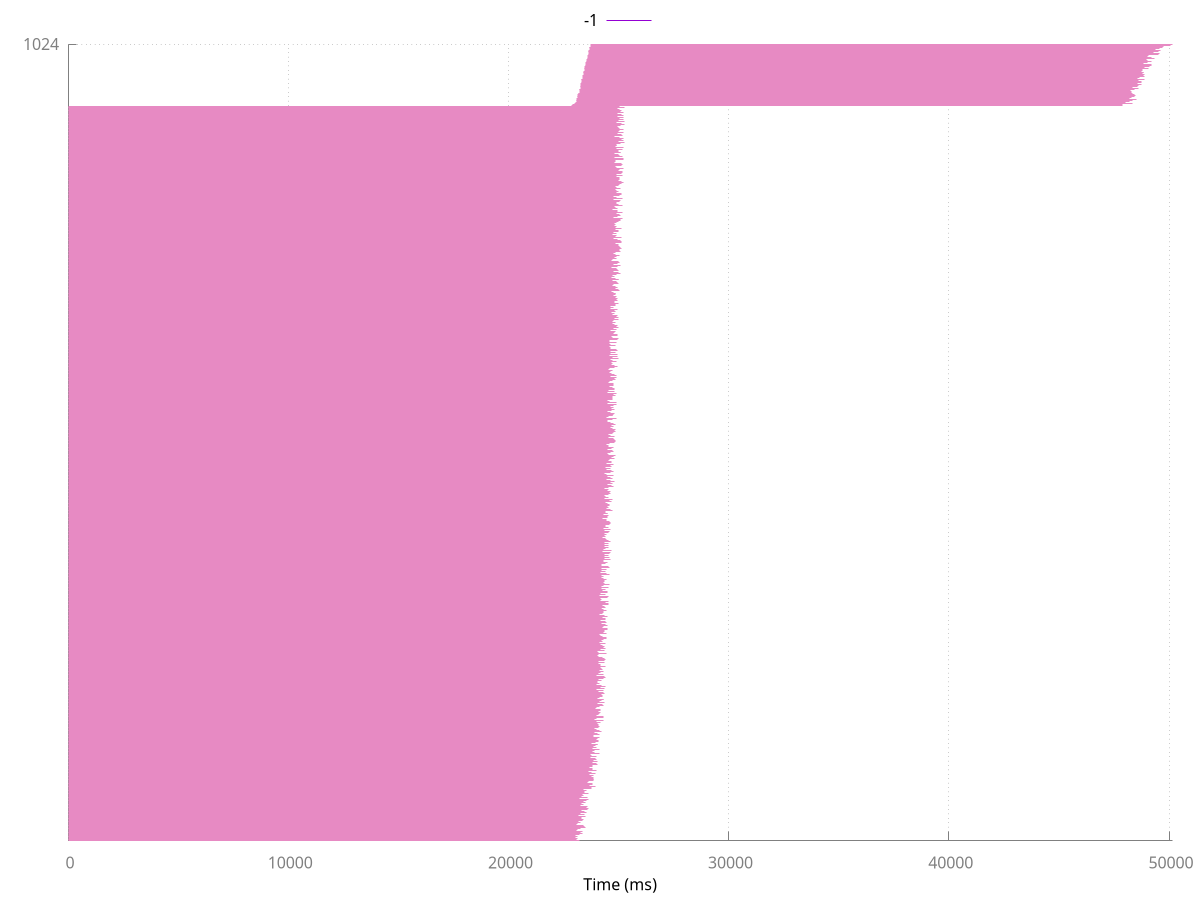 set terminal pdfcairo font 'Times,22' linewidth 4 rounded dashlength 2 size 5,5

# Line style for axes
set style line 80 lt 1 lc rgb "#808080"

# Line style for grid
set style line 81 lt 0 # dashed
set style line 81 lt rgb "#808080"  # grey

set grid back linestyle 81
set border 3 back linestyle 80 # Remove border on top and right.  These
             # borders are useless and make it harder
             # to see plotted lines near the border.
    # Also, put it in grey; no need for so much emphasis on a border.
set xtics nomirror
set ytics nomirror

set style line 1 lt rgb "#fc8d62" lw 1 pt 1
set style line 2 lt rgb "#8da0cb" lw 1 pt 6
set style line 3 lt rgb "#e78ac3" lw 1 pt 2
set style line 4 lt rgb "#a6d854" lw 1 pt 3
set style line 5 lt rgb "#66c2a5" lw 1 pt 4
set style line 6 lt rgb "#ffd92f" lw 1 pt 5
set style line 7 lt rgb "#e5c494" lw 1 pt 7
set style line 8 lt rgb "#b3b3b3" lw 1 pt 8

set xlabel "Time (ms)" offset 0,0.5
set key above

set arrow from 0,0 to 23216,0 ls 3 nohead
set arrow from 0,1 to 22878,1 ls 3 nohead
set arrow from 0,2 to 23104,2 ls 3 nohead
set arrow from 0,3 to 23142,3 ls 3 nohead
set arrow from 0,4 to 23053,4 ls 3 nohead
set arrow from 0,5 to 22920,5 ls 3 nohead
set arrow from 0,6 to 23138,6 ls 3 nohead
set arrow from 0,7 to 23031,7 ls 3 nohead
set arrow from 0,8 to 23215,8 ls 3 nohead
set arrow from 0,9 to 23377,9 ls 3 nohead
set arrow from 0,10 to 23023,10 ls 3 nohead
set arrow from 0,11 to 23262,11 ls 3 nohead
set arrow from 0,12 to 23356,12 ls 3 nohead
set arrow from 0,13 to 23104,13 ls 3 nohead
set arrow from 0,14 to 23121,14 ls 3 nohead
set arrow from 0,15 to 23282,15 ls 3 nohead
set arrow from 0,16 to 23080,16 ls 3 nohead
set arrow from 0,17 to 23486,17 ls 3 nohead
set arrow from 0,18 to 23464,18 ls 3 nohead
set arrow from 0,19 to 23426,19 ls 3 nohead
set arrow from 0,20 to 23277,20 ls 3 nohead
set arrow from 0,21 to 23089,21 ls 3 nohead
set arrow from 0,22 to 23134,22 ls 3 nohead
set arrow from 0,23 to 23281,23 ls 3 nohead
set arrow from 0,24 to 23089,24 ls 3 nohead
set arrow from 0,25 to 23196,25 ls 3 nohead
set arrow from 0,26 to 23359,26 ls 3 nohead
set arrow from 0,27 to 23389,27 ls 3 nohead
set arrow from 0,28 to 23133,28 ls 3 nohead
set arrow from 0,29 to 23310,29 ls 3 nohead
set arrow from 0,30 to 23328,30 ls 3 nohead
set arrow from 0,31 to 23505,31 ls 3 nohead
set arrow from 0,32 to 23200,32 ls 3 nohead
set arrow from 0,33 to 23217,33 ls 3 nohead
set arrow from 0,34 to 23439,34 ls 3 nohead
set arrow from 0,35 to 23292,35 ls 3 nohead
set arrow from 0,36 to 23540,36 ls 3 nohead
set arrow from 0,37 to 23454,37 ls 3 nohead
set arrow from 0,38 to 23275,38 ls 3 nohead
set arrow from 0,39 to 23332,39 ls 3 nohead
set arrow from 0,40 to 23577,40 ls 3 nohead
set arrow from 0,41 to 23632,41 ls 3 nohead
set arrow from 0,42 to 23546,42 ls 3 nohead
set arrow from 0,43 to 23327,43 ls 3 nohead
set arrow from 0,44 to 23588,44 ls 3 nohead
set arrow from 0,45 to 23274,45 ls 3 nohead
set arrow from 0,46 to 23240,46 ls 3 nohead
set arrow from 0,47 to 23415,47 ls 3 nohead
set arrow from 0,48 to 23310,48 ls 3 nohead
set arrow from 0,49 to 23506,49 ls 3 nohead
set arrow from 0,50 to 23397,50 ls 3 nohead
set arrow from 0,51 to 23541,51 ls 3 nohead
set arrow from 0,52 to 23489,52 ls 3 nohead
set arrow from 0,53 to 23644,53 ls 3 nohead
set arrow from 0,54 to 23245,54 ls 3 nohead
set arrow from 0,55 to 23438,55 ls 3 nohead
set arrow from 0,56 to 23609,56 ls 3 nohead
set arrow from 0,57 to 23301,57 ls 3 nohead
set arrow from 0,58 to 23392,58 ls 3 nohead
set arrow from 0,59 to 23354,59 ls 3 nohead
set arrow from 0,60 to 23640,60 ls 3 nohead
set arrow from 0,61 to 23580,61 ls 3 nohead
set arrow from 0,62 to 23460,62 ls 3 nohead
set arrow from 0,63 to 23453,63 ls 3 nohead
set arrow from 0,64 to 23544,64 ls 3 nohead
set arrow from 0,65 to 23507,65 ls 3 nohead
set arrow from 0,66 to 23391,66 ls 3 nohead
set arrow from 0,67 to 23784,67 ls 3 nohead
set arrow from 0,68 to 23787,68 ls 3 nohead
set arrow from 0,69 to 23931,69 ls 3 nohead
set arrow from 0,70 to 23954,70 ls 3 nohead
set arrow from 0,71 to 23676,71 ls 3 nohead
set arrow from 0,72 to 23836,72 ls 3 nohead
set arrow from 0,73 to 23711,73 ls 3 nohead
set arrow from 0,74 to 23796,74 ls 3 nohead
set arrow from 0,75 to 23571,75 ls 3 nohead
set arrow from 0,76 to 23649,76 ls 3 nohead
set arrow from 0,77 to 23883,77 ls 3 nohead
set arrow from 0,78 to 23860,78 ls 3 nohead
set arrow from 0,79 to 23842,79 ls 3 nohead
set arrow from 0,80 to 23880,80 ls 3 nohead
set arrow from 0,81 to 23885,81 ls 3 nohead
set arrow from 0,82 to 23686,82 ls 3 nohead
set arrow from 0,83 to 23776,83 ls 3 nohead
set arrow from 0,84 to 23866,84 ls 3 nohead
set arrow from 0,85 to 23676,85 ls 3 nohead
set arrow from 0,86 to 23945,86 ls 3 nohead
set arrow from 0,87 to 23762,87 ls 3 nohead
set arrow from 0,88 to 23746,88 ls 3 nohead
set arrow from 0,89 to 23648,89 ls 3 nohead
set arrow from 0,90 to 24021,90 ls 3 nohead
set arrow from 0,91 to 23837,91 ls 3 nohead
set arrow from 0,92 to 23755,92 ls 3 nohead
set arrow from 0,93 to 23808,93 ls 3 nohead
set arrow from 0,94 to 23663,94 ls 3 nohead
set arrow from 0,95 to 23804,95 ls 3 nohead
set arrow from 0,96 to 23631,96 ls 3 nohead
set arrow from 0,97 to 23823,97 ls 3 nohead
set arrow from 0,98 to 24045,98 ls 3 nohead
set arrow from 0,99 to 23998,99 ls 3 nohead
set arrow from 0,100 to 23743,100 ls 3 nohead
set arrow from 0,101 to 23831,101 ls 3 nohead
set arrow from 0,102 to 24026,102 ls 3 nohead
set arrow from 0,103 to 23854,103 ls 3 nohead
set arrow from 0,104 to 23989,104 ls 3 nohead
set arrow from 0,105 to 23950,105 ls 3 nohead
set arrow from 0,106 to 23757,106 ls 3 nohead
set arrow from 0,107 to 23707,107 ls 3 nohead
set arrow from 0,108 to 24002,108 ls 3 nohead
set arrow from 0,109 to 23644,109 ls 3 nohead
set arrow from 0,110 to 23762,110 ls 3 nohead
set arrow from 0,111 to 23709,111 ls 3 nohead
set arrow from 0,112 to 24136,112 ls 3 nohead
set arrow from 0,113 to 23901,113 ls 3 nohead
set arrow from 0,114 to 23763,114 ls 3 nohead
set arrow from 0,115 to 23800,115 ls 3 nohead
set arrow from 0,116 to 23892,116 ls 3 nohead
set arrow from 0,117 to 24121,117 ls 3 nohead
set arrow from 0,118 to 23759,118 ls 3 nohead
set arrow from 0,119 to 23823,119 ls 3 nohead
set arrow from 0,120 to 24002,120 ls 3 nohead
set arrow from 0,121 to 23844,121 ls 3 nohead
set arrow from 0,122 to 23949,122 ls 3 nohead
set arrow from 0,123 to 24043,123 ls 3 nohead
set arrow from 0,124 to 24025,124 ls 3 nohead
set arrow from 0,125 to 23795,125 ls 3 nohead
set arrow from 0,126 to 23974,126 ls 3 nohead
set arrow from 0,127 to 24095,127 ls 3 nohead
set arrow from 0,128 to 23901,128 ls 3 nohead
set arrow from 0,129 to 24090,129 ls 3 nohead
set arrow from 0,130 to 24019,130 ls 3 nohead
set arrow from 0,131 to 24028,131 ls 3 nohead
set arrow from 0,132 to 24140,132 ls 3 nohead
set arrow from 0,133 to 23974,133 ls 3 nohead
set arrow from 0,134 to 23873,134 ls 3 nohead
set arrow from 0,135 to 23844,135 ls 3 nohead
set arrow from 0,136 to 24134,136 ls 3 nohead
set arrow from 0,137 to 23936,137 ls 3 nohead
set arrow from 0,138 to 24041,138 ls 3 nohead
set arrow from 0,139 to 23931,139 ls 3 nohead
set arrow from 0,140 to 24231,140 ls 3 nohead
set arrow from 0,141 to 24124,141 ls 3 nohead
set arrow from 0,142 to 23836,142 ls 3 nohead
set arrow from 0,143 to 24009,143 ls 3 nohead
set arrow from 0,144 to 23908,144 ls 3 nohead
set arrow from 0,145 to 24031,145 ls 3 nohead
set arrow from 0,146 to 24084,146 ls 3 nohead
set arrow from 0,147 to 24117,147 ls 3 nohead
set arrow from 0,148 to 24079,148 ls 3 nohead
set arrow from 0,149 to 24096,149 ls 3 nohead
set arrow from 0,150 to 24031,150 ls 3 nohead
set arrow from 0,151 to 23943,151 ls 3 nohead
set arrow from 0,152 to 24173,152 ls 3 nohead
set arrow from 0,153 to 24014,153 ls 3 nohead
set arrow from 0,154 to 24322,154 ls 3 nohead
set arrow from 0,155 to 23910,155 ls 3 nohead
set arrow from 0,156 to 23928,156 ls 3 nohead
set arrow from 0,157 to 23998,157 ls 3 nohead
set arrow from 0,158 to 24326,158 ls 3 nohead
set arrow from 0,159 to 24304,159 ls 3 nohead
set arrow from 0,160 to 24200,160 ls 3 nohead
set arrow from 0,161 to 23987,161 ls 3 nohead
set arrow from 0,162 to 24076,162 ls 3 nohead
set arrow from 0,163 to 23904,163 ls 3 nohead
set arrow from 0,164 to 24137,164 ls 3 nohead
set arrow from 0,165 to 24160,165 ls 3 nohead
set arrow from 0,166 to 24077,166 ls 3 nohead
set arrow from 0,167 to 24168,167 ls 3 nohead
set arrow from 0,168 to 24064,168 ls 3 nohead
set arrow from 0,169 to 24189,169 ls 3 nohead
set arrow from 0,170 to 23943,170 ls 3 nohead
set arrow from 0,171 to 23998,171 ls 3 nohead
set arrow from 0,172 to 24148,172 ls 3 nohead
set arrow from 0,173 to 23956,173 ls 3 nohead
set arrow from 0,174 to 24306,174 ls 3 nohead
set arrow from 0,175 to 24284,175 ls 3 nohead
set arrow from 0,176 to 24059,176 ls 3 nohead
set arrow from 0,177 to 24361,177 ls 3 nohead
set arrow from 0,178 to 24338,178 ls 3 nohead
set arrow from 0,179 to 24147,179 ls 3 nohead
set arrow from 0,180 to 24219,180 ls 3 nohead
set arrow from 0,181 to 24335,181 ls 3 nohead
set arrow from 0,182 to 24316,182 ls 3 nohead
set arrow from 0,183 to 24030,183 ls 3 nohead
set arrow from 0,184 to 24120,184 ls 3 nohead
set arrow from 0,185 to 24263,185 ls 3 nohead
set arrow from 0,186 to 24283,186 ls 3 nohead
set arrow from 0,187 to 23967,187 ls 3 nohead
set arrow from 0,188 to 24213,188 ls 3 nohead
set arrow from 0,189 to 24353,189 ls 3 nohead
set arrow from 0,190 to 24312,190 ls 3 nohead
set arrow from 0,191 to 24020,191 ls 3 nohead
set arrow from 0,192 to 24110,192 ls 3 nohead
set arrow from 0,193 to 24334,193 ls 3 nohead
set arrow from 0,194 to 23988,194 ls 3 nohead
set arrow from 0,195 to 24376,195 ls 3 nohead
set arrow from 0,196 to 24079,196 ls 3 nohead
set arrow from 0,197 to 24201,197 ls 3 nohead
set arrow from 0,198 to 24404,198 ls 3 nohead
set arrow from 0,199 to 24241,199 ls 3 nohead
set arrow from 0,200 to 24064,200 ls 3 nohead
set arrow from 0,201 to 23997,201 ls 3 nohead
set arrow from 0,202 to 24121,202 ls 3 nohead
set arrow from 0,203 to 24068,203 ls 3 nohead
set arrow from 0,204 to 24068,204 ls 3 nohead
set arrow from 0,205 to 24000,205 ls 3 nohead
set arrow from 0,206 to 24229,206 ls 3 nohead
set arrow from 0,207 to 24107,207 ls 3 nohead
set arrow from 0,208 to 24306,208 ls 3 nohead
set arrow from 0,209 to 24242,209 ls 3 nohead
set arrow from 0,210 to 24398,210 ls 3 nohead
set arrow from 0,211 to 24376,211 ls 3 nohead
set arrow from 0,212 to 23985,212 ls 3 nohead
set arrow from 0,213 to 24032,213 ls 3 nohead
set arrow from 0,214 to 24303,214 ls 3 nohead
set arrow from 0,215 to 24103,215 ls 3 nohead
set arrow from 0,216 to 24192,216 ls 3 nohead
set arrow from 0,217 to 24303,217 ls 3 nohead
set arrow from 0,218 to 24180,218 ls 3 nohead
set arrow from 0,219 to 24115,219 ls 3 nohead
set arrow from 0,220 to 24276,220 ls 3 nohead
set arrow from 0,221 to 24221,221 ls 3 nohead
set arrow from 0,222 to 24175,222 ls 3 nohead
set arrow from 0,223 to 24136,223 ls 3 nohead
set arrow from 0,224 to 24408,224 ls 3 nohead
set arrow from 0,225 to 24176,225 ls 3 nohead
set arrow from 0,226 to 24026,226 ls 3 nohead
set arrow from 0,227 to 24197,227 ls 3 nohead
set arrow from 0,228 to 24111,228 ls 3 nohead
set arrow from 0,229 to 24344,229 ls 3 nohead
set arrow from 0,230 to 24095,230 ls 3 nohead
set arrow from 0,231 to 24355,231 ls 3 nohead
set arrow from 0,232 to 24033,232 ls 3 nohead
set arrow from 0,233 to 24395,233 ls 3 nohead
set arrow from 0,234 to 24346,234 ls 3 nohead
set arrow from 0,235 to 24282,235 ls 3 nohead
set arrow from 0,236 to 24092,236 ls 3 nohead
set arrow from 0,237 to 24091,237 ls 3 nohead
set arrow from 0,238 to 24062,238 ls 3 nohead
set arrow from 0,239 to 24103,239 ls 3 nohead
set arrow from 0,240 to 24438,240 ls 3 nohead
set arrow from 0,241 to 24424,241 ls 3 nohead
set arrow from 0,242 to 24104,242 ls 3 nohead
set arrow from 0,243 to 24059,243 ls 3 nohead
set arrow from 0,244 to 24370,244 ls 3 nohead
set arrow from 0,245 to 24141,245 ls 3 nohead
set arrow from 0,246 to 24188,246 ls 3 nohead
set arrow from 0,247 to 24423,247 ls 3 nohead
set arrow from 0,248 to 24309,248 ls 3 nohead
set arrow from 0,249 to 24384,249 ls 3 nohead
set arrow from 0,250 to 24079,250 ls 3 nohead
set arrow from 0,251 to 24253,251 ls 3 nohead
set arrow from 0,252 to 24203,252 ls 3 nohead
set arrow from 0,253 to 24407,253 ls 3 nohead
set arrow from 0,254 to 24345,254 ls 3 nohead
set arrow from 0,255 to 24133,255 ls 3 nohead
set arrow from 0,256 to 24275,256 ls 3 nohead
set arrow from 0,257 to 24210,257 ls 3 nohead
set arrow from 0,258 to 24337,258 ls 3 nohead
set arrow from 0,259 to 24281,259 ls 3 nohead
set arrow from 0,260 to 24472,260 ls 3 nohead
set arrow from 0,261 to 24433,261 ls 3 nohead
set arrow from 0,262 to 24287,262 ls 3 nohead
set arrow from 0,263 to 24147,263 ls 3 nohead
set arrow from 0,264 to 24180,264 ls 3 nohead
set arrow from 0,265 to 24131,265 ls 3 nohead
set arrow from 0,266 to 24456,266 ls 3 nohead
set arrow from 0,267 to 24340,267 ls 3 nohead
set arrow from 0,268 to 24131,268 ls 3 nohead
set arrow from 0,269 to 24386,269 ls 3 nohead
set arrow from 0,270 to 24385,270 ls 3 nohead
set arrow from 0,271 to 24208,271 ls 3 nohead
set arrow from 0,272 to 24508,272 ls 3 nohead
set arrow from 0,273 to 24506,273 ls 3 nohead
set arrow from 0,274 to 24280,274 ls 3 nohead
set arrow from 0,275 to 24312,275 ls 3 nohead
set arrow from 0,276 to 24309,276 ls 3 nohead
set arrow from 0,277 to 24489,277 ls 3 nohead
set arrow from 0,278 to 24409,278 ls 3 nohead
set arrow from 0,279 to 24236,279 ls 3 nohead
set arrow from 0,280 to 24382,280 ls 3 nohead
set arrow from 0,281 to 24457,281 ls 3 nohead
set arrow from 0,282 to 24397,282 ls 3 nohead
set arrow from 0,283 to 24186,283 ls 3 nohead
set arrow from 0,284 to 24394,284 ls 3 nohead
set arrow from 0,285 to 24421,285 ls 3 nohead
set arrow from 0,286 to 24337,286 ls 3 nohead
set arrow from 0,287 to 24283,287 ls 3 nohead
set arrow from 0,288 to 24488,288 ls 3 nohead
set arrow from 0,289 to 24354,289 ls 3 nohead
set arrow from 0,290 to 24163,290 ls 3 nohead
set arrow from 0,291 to 24136,291 ls 3 nohead
set arrow from 0,292 to 24268,292 ls 3 nohead
set arrow from 0,293 to 24323,293 ls 3 nohead
set arrow from 0,294 to 24200,294 ls 3 nohead
set arrow from 0,295 to 24340,295 ls 3 nohead
set arrow from 0,296 to 24452,296 ls 3 nohead
set arrow from 0,297 to 24311,297 ls 3 nohead
set arrow from 0,298 to 24226,298 ls 3 nohead
set arrow from 0,299 to 24238,299 ls 3 nohead
set arrow from 0,300 to 24425,300 ls 3 nohead
set arrow from 0,301 to 24364,301 ls 3 nohead
set arrow from 0,302 to 24262,302 ls 3 nohead
set arrow from 0,303 to 24141,303 ls 3 nohead
set arrow from 0,304 to 24555,304 ls 3 nohead
set arrow from 0,305 to 24568,305 ls 3 nohead
set arrow from 0,306 to 24415,306 ls 3 nohead
set arrow from 0,307 to 24252,307 ls 3 nohead
set arrow from 0,308 to 24540,308 ls 3 nohead
set arrow from 0,309 to 24203,309 ls 3 nohead
set arrow from 0,310 to 24237,310 ls 3 nohead
set arrow from 0,311 to 24197,311 ls 3 nohead
set arrow from 0,312 to 24514,312 ls 3 nohead
set arrow from 0,313 to 24435,313 ls 3 nohead
set arrow from 0,314 to 24562,314 ls 3 nohead
set arrow from 0,315 to 24155,315 ls 3 nohead
set arrow from 0,316 to 24376,316 ls 3 nohead
set arrow from 0,317 to 24413,317 ls 3 nohead
set arrow from 0,318 to 24162,318 ls 3 nohead
set arrow from 0,319 to 24489,319 ls 3 nohead
set arrow from 0,320 to 24511,320 ls 3 nohead
set arrow from 0,321 to 24186,321 ls 3 nohead
set arrow from 0,322 to 24292,322 ls 3 nohead
set arrow from 0,323 to 24397,323 ls 3 nohead
set arrow from 0,324 to 24238,324 ls 3 nohead
set arrow from 0,325 to 24533,325 ls 3 nohead
set arrow from 0,326 to 24480,326 ls 3 nohead
set arrow from 0,327 to 24246,327 ls 3 nohead
set arrow from 0,328 to 24337,328 ls 3 nohead
set arrow from 0,329 to 24586,329 ls 3 nohead
set arrow from 0,330 to 24314,330 ls 3 nohead
set arrow from 0,331 to 24366,331 ls 3 nohead
set arrow from 0,332 to 24329,332 ls 3 nohead
set arrow from 0,333 to 24356,333 ls 3 nohead
set arrow from 0,334 to 24255,334 ls 3 nohead
set arrow from 0,335 to 24350,335 ls 3 nohead
set arrow from 0,336 to 24454,336 ls 3 nohead
set arrow from 0,337 to 24325,337 ls 3 nohead
set arrow from 0,338 to 24232,338 ls 3 nohead
set arrow from 0,339 to 24247,339 ls 3 nohead
set arrow from 0,340 to 24340,340 ls 3 nohead
set arrow from 0,341 to 24241,341 ls 3 nohead
set arrow from 0,342 to 24604,342 ls 3 nohead
set arrow from 0,343 to 24474,343 ls 3 nohead
set arrow from 0,344 to 24322,344 ls 3 nohead
set arrow from 0,345 to 24182,345 ls 3 nohead
set arrow from 0,346 to 24391,346 ls 3 nohead
set arrow from 0,347 to 24230,347 ls 3 nohead
set arrow from 0,348 to 24445,348 ls 3 nohead
set arrow from 0,349 to 24327,349 ls 3 nohead
set arrow from 0,350 to 24227,350 ls 3 nohead
set arrow from 0,351 to 24613,351 ls 3 nohead
set arrow from 0,352 to 24317,352 ls 3 nohead
set arrow from 0,353 to 24535,353 ls 3 nohead
set arrow from 0,354 to 24210,354 ls 3 nohead
set arrow from 0,355 to 24210,355 ls 3 nohead
set arrow from 0,356 to 24420,356 ls 3 nohead
set arrow from 0,357 to 24506,357 ls 3 nohead
set arrow from 0,358 to 24356,358 ls 3 nohead
set arrow from 0,359 to 24302,359 ls 3 nohead
set arrow from 0,360 to 24312,360 ls 3 nohead
set arrow from 0,361 to 24633,361 ls 3 nohead
set arrow from 0,362 to 24447,362 ls 3 nohead
set arrow from 0,363 to 24382,363 ls 3 nohead
set arrow from 0,364 to 24583,364 ls 3 nohead
set arrow from 0,365 to 24342,365 ls 3 nohead
set arrow from 0,366 to 24543,366 ls 3 nohead
set arrow from 0,367 to 24238,367 ls 3 nohead
set arrow from 0,368 to 24383,368 ls 3 nohead
set arrow from 0,369 to 24574,369 ls 3 nohead
set arrow from 0,370 to 24564,370 ls 3 nohead
set arrow from 0,371 to 24631,371 ls 3 nohead
set arrow from 0,372 to 24251,372 ls 3 nohead
set arrow from 0,373 to 24666,373 ls 3 nohead
set arrow from 0,374 to 24307,374 ls 3 nohead
set arrow from 0,375 to 24372,375 ls 3 nohead
set arrow from 0,376 to 24414,376 ls 3 nohead
set arrow from 0,377 to 24523,377 ls 3 nohead
set arrow from 0,378 to 24380,378 ls 3 nohead
set arrow from 0,379 to 24424,379 ls 3 nohead
set arrow from 0,380 to 24553,380 ls 3 nohead
set arrow from 0,381 to 24348,381 ls 3 nohead
set arrow from 0,382 to 24527,382 ls 3 nohead
set arrow from 0,383 to 24357,383 ls 3 nohead
set arrow from 0,384 to 24637,384 ls 3 nohead
set arrow from 0,385 to 24501,385 ls 3 nohead
set arrow from 0,386 to 24537,386 ls 3 nohead
set arrow from 0,387 to 24466,387 ls 3 nohead
set arrow from 0,388 to 24342,388 ls 3 nohead
set arrow from 0,389 to 24408,389 ls 3 nohead
set arrow from 0,390 to 24292,390 ls 3 nohead
set arrow from 0,391 to 24418,391 ls 3 nohead
set arrow from 0,392 to 24346,392 ls 3 nohead
set arrow from 0,393 to 24433,393 ls 3 nohead
set arrow from 0,394 to 24278,394 ls 3 nohead
set arrow from 0,395 to 24366,395 ls 3 nohead
set arrow from 0,396 to 24545,396 ls 3 nohead
set arrow from 0,397 to 24410,397 ls 3 nohead
set arrow from 0,398 to 24607,398 ls 3 nohead
set arrow from 0,399 to 24385,399 ls 3 nohead
set arrow from 0,400 to 24626,400 ls 3 nohead
set arrow from 0,401 to 24302,401 ls 3 nohead
set arrow from 0,402 to 24556,402 ls 3 nohead
set arrow from 0,403 to 24499,403 ls 3 nohead
set arrow from 0,404 to 24424,404 ls 3 nohead
set arrow from 0,405 to 24406,405 ls 3 nohead
set arrow from 0,406 to 24572,406 ls 3 nohead
set arrow from 0,407 to 24411,407 ls 3 nohead
set arrow from 0,408 to 24624,408 ls 3 nohead
set arrow from 0,409 to 24635,409 ls 3 nohead
set arrow from 0,410 to 24598,410 ls 3 nohead
set arrow from 0,411 to 24345,411 ls 3 nohead
set arrow from 0,412 to 24453,412 ls 3 nohead
set arrow from 0,413 to 24469,413 ls 3 nohead
set arrow from 0,414 to 24278,414 ls 3 nohead
set arrow from 0,415 to 24277,415 ls 3 nohead
set arrow from 0,416 to 24480,416 ls 3 nohead
set arrow from 0,417 to 24509,417 ls 3 nohead
set arrow from 0,418 to 24529,418 ls 3 nohead
set arrow from 0,419 to 24298,419 ls 3 nohead
set arrow from 0,420 to 24495,420 ls 3 nohead
set arrow from 0,421 to 24514,421 ls 3 nohead
set arrow from 0,422 to 24400,422 ls 3 nohead
set arrow from 0,423 to 24417,423 ls 3 nohead
set arrow from 0,424 to 24596,424 ls 3 nohead
set arrow from 0,425 to 24723,425 ls 3 nohead
set arrow from 0,426 to 24654,426 ls 3 nohead
set arrow from 0,427 to 24453,427 ls 3 nohead
set arrow from 0,428 to 24540,428 ls 3 nohead
set arrow from 0,429 to 24374,429 ls 3 nohead
set arrow from 0,430 to 24493,430 ls 3 nohead
set arrow from 0,431 to 24601,431 ls 3 nohead
set arrow from 0,432 to 24591,432 ls 3 nohead
set arrow from 0,433 to 24520,433 ls 3 nohead
set arrow from 0,434 to 24469,434 ls 3 nohead
set arrow from 0,435 to 24399,435 ls 3 nohead
set arrow from 0,436 to 24693,436 ls 3 nohead
set arrow from 0,437 to 24576,437 ls 3 nohead
set arrow from 0,438 to 24717,438 ls 3 nohead
set arrow from 0,439 to 24461,439 ls 3 nohead
set arrow from 0,440 to 24343,440 ls 3 nohead
set arrow from 0,441 to 24528,441 ls 3 nohead
set arrow from 0,442 to 24362,442 ls 3 nohead
set arrow from 0,443 to 24414,443 ls 3 nohead
set arrow from 0,444 to 24369,444 ls 3 nohead
set arrow from 0,445 to 24544,445 ls 3 nohead
set arrow from 0,446 to 24616,446 ls 3 nohead
set arrow from 0,447 to 24582,447 ls 3 nohead
set arrow from 0,448 to 24395,448 ls 3 nohead
set arrow from 0,449 to 24616,449 ls 3 nohead
set arrow from 0,450 to 24502,450 ls 3 nohead
set arrow from 0,451 to 24558,451 ls 3 nohead
set arrow from 0,452 to 24477,452 ls 3 nohead
set arrow from 0,453 to 24353,453 ls 3 nohead
set arrow from 0,454 to 24529,454 ls 3 nohead
set arrow from 0,455 to 24755,455 ls 3 nohead
set arrow from 0,456 to 24404,456 ls 3 nohead
set arrow from 0,457 to 24698,457 ls 3 nohead
set arrow from 0,458 to 24501,458 ls 3 nohead
set arrow from 0,459 to 24726,459 ls 3 nohead
set arrow from 0,460 to 24400,460 ls 3 nohead
set arrow from 0,461 to 24621,461 ls 3 nohead
set arrow from 0,462 to 24808,462 ls 3 nohead
set arrow from 0,463 to 24621,463 ls 3 nohead
set arrow from 0,464 to 24473,464 ls 3 nohead
set arrow from 0,465 to 24595,465 ls 3 nohead
set arrow from 0,466 to 24731,466 ls 3 nohead
set arrow from 0,467 to 24652,467 ls 3 nohead
set arrow from 0,468 to 24494,468 ls 3 nohead
set arrow from 0,469 to 24754,469 ls 3 nohead
set arrow from 0,470 to 24496,470 ls 3 nohead
set arrow from 0,471 to 24461,471 ls 3 nohead
set arrow from 0,472 to 24377,472 ls 3 nohead
set arrow from 0,473 to 24621,473 ls 3 nohead
set arrow from 0,474 to 24781,474 ls 3 nohead
set arrow from 0,475 to 24738,475 ls 3 nohead
set arrow from 0,476 to 24697,476 ls 3 nohead
set arrow from 0,477 to 24464,477 ls 3 nohead
set arrow from 0,478 to 24622,478 ls 3 nohead
set arrow from 0,479 to 24431,479 ls 3 nohead
set arrow from 0,480 to 24398,480 ls 3 nohead
set arrow from 0,481 to 24700,481 ls 3 nohead
set arrow from 0,482 to 24643,482 ls 3 nohead
set arrow from 0,483 to 24682,483 ls 3 nohead
set arrow from 0,484 to 24764,484 ls 3 nohead
set arrow from 0,485 to 24457,485 ls 3 nohead
set arrow from 0,486 to 24693,486 ls 3 nohead
set arrow from 0,487 to 24659,487 ls 3 nohead
set arrow from 0,488 to 24538,488 ls 3 nohead
set arrow from 0,489 to 24556,489 ls 3 nohead
set arrow from 0,490 to 24592,490 ls 3 nohead
set arrow from 0,491 to 24815,491 ls 3 nohead
set arrow from 0,492 to 24673,492 ls 3 nohead
set arrow from 0,493 to 24655,493 ls 3 nohead
set arrow from 0,494 to 24784,494 ls 3 nohead
set arrow from 0,495 to 24844,495 ls 3 nohead
set arrow from 0,496 to 24526,496 ls 3 nohead
set arrow from 0,497 to 24489,497 ls 3 nohead
set arrow from 0,498 to 24494,498 ls 3 nohead
set arrow from 0,499 to 24649,499 ls 3 nohead
set arrow from 0,500 to 24785,500 ls 3 nohead
set arrow from 0,501 to 24727,501 ls 3 nohead
set arrow from 0,502 to 24621,502 ls 3 nohead
set arrow from 0,503 to 24489,503 ls 3 nohead
set arrow from 0,504 to 24674,504 ls 3 nohead
set arrow from 0,505 to 24759,505 ls 3 nohead
set arrow from 0,506 to 24650,506 ls 3 nohead
set arrow from 0,507 to 24553,507 ls 3 nohead
set arrow from 0,508 to 24549,508 ls 3 nohead
set arrow from 0,509 to 24451,509 ls 3 nohead
set arrow from 0,510 to 24570,510 ls 3 nohead
set arrow from 0,511 to 24483,511 ls 3 nohead
set arrow from 0,512 to 24803,512 ls 3 nohead
set arrow from 0,513 to 24869,513 ls 3 nohead
set arrow from 0,514 to 24868,514 ls 3 nohead
set arrow from 0,515 to 24479,515 ls 3 nohead
set arrow from 0,516 to 24804,516 ls 3 nohead
set arrow from 0,517 to 24784,517 ls 3 nohead
set arrow from 0,518 to 24548,518 ls 3 nohead
set arrow from 0,519 to 24620,519 ls 3 nohead
set arrow from 0,520 to 24825,520 ls 3 nohead
set arrow from 0,521 to 24623,521 ls 3 nohead
set arrow from 0,522 to 24532,522 ls 3 nohead
set arrow from 0,523 to 24483,523 ls 3 nohead
set arrow from 0,524 to 24721,524 ls 3 nohead
set arrow from 0,525 to 24766,525 ls 3 nohead
set arrow from 0,526 to 24843,526 ls 3 nohead
set arrow from 0,527 to 24803,527 ls 3 nohead
set arrow from 0,528 to 24851,528 ls 3 nohead
set arrow from 0,529 to 24661,529 ls 3 nohead
set arrow from 0,530 to 24734,530 ls 3 nohead
set arrow from 0,531 to 24631,531 ls 3 nohead
set arrow from 0,532 to 24767,532 ls 3 nohead
set arrow from 0,533 to 24527,533 ls 3 nohead
set arrow from 0,534 to 24684,534 ls 3 nohead
set arrow from 0,535 to 24883,535 ls 3 nohead
set arrow from 0,536 to 24784,536 ls 3 nohead
set arrow from 0,537 to 24604,537 ls 3 nohead
set arrow from 0,538 to 24657,538 ls 3 nohead
set arrow from 0,539 to 24501,539 ls 3 nohead
set arrow from 0,540 to 24485,540 ls 3 nohead
set arrow from 0,541 to 24568,541 ls 3 nohead
set arrow from 0,542 to 24734,542 ls 3 nohead
set arrow from 0,543 to 24887,543 ls 3 nohead
set arrow from 0,544 to 24476,544 ls 3 nohead
set arrow from 0,545 to 24526,545 ls 3 nohead
set arrow from 0,546 to 24720,546 ls 3 nohead
set arrow from 0,547 to 24716,547 ls 3 nohead
set arrow from 0,548 to 24756,548 ls 3 nohead
set arrow from 0,549 to 24823,549 ls 3 nohead
set arrow from 0,550 to 24626,550 ls 3 nohead
set arrow from 0,551 to 24485,551 ls 3 nohead
set arrow from 0,552 to 24503,552 ls 3 nohead
set arrow from 0,553 to 24679,553 ls 3 nohead
set arrow from 0,554 to 24796,554 ls 3 nohead
set arrow from 0,555 to 24687,555 ls 3 nohead
set arrow from 0,556 to 24525,556 ls 3 nohead
set arrow from 0,557 to 24760,557 ls 3 nohead
set arrow from 0,558 to 24642,558 ls 3 nohead
set arrow from 0,559 to 24701,559 ls 3 nohead
set arrow from 0,560 to 24773,560 ls 3 nohead
set arrow from 0,561 to 24894,561 ls 3 nohead
set arrow from 0,562 to 24492,562 ls 3 nohead
set arrow from 0,563 to 24890,563 ls 3 nohead
set arrow from 0,564 to 24598,564 ls 3 nohead
set arrow from 0,565 to 24534,565 ls 3 nohead
set arrow from 0,566 to 24511,566 ls 3 nohead
set arrow from 0,567 to 24708,567 ls 3 nohead
set arrow from 0,568 to 24529,568 ls 3 nohead
set arrow from 0,569 to 24721,569 ls 3 nohead
set arrow from 0,570 to 24723,570 ls 3 nohead
set arrow from 0,571 to 24748,571 ls 3 nohead
set arrow from 0,572 to 24877,572 ls 3 nohead
set arrow from 0,573 to 24689,573 ls 3 nohead
set arrow from 0,574 to 24779,574 ls 3 nohead
set arrow from 0,575 to 24888,575 ls 3 nohead
set arrow from 0,576 to 24500,576 ls 3 nohead
set arrow from 0,577 to 24840,577 ls 3 nohead
set arrow from 0,578 to 24554,578 ls 3 nohead
set arrow from 0,579 to 24526,579 ls 3 nohead
set arrow from 0,580 to 24810,580 ls 3 nohead
set arrow from 0,581 to 24831,581 ls 3 nohead
set arrow from 0,582 to 24578,582 ls 3 nohead
set arrow from 0,583 to 24736,583 ls 3 nohead
set arrow from 0,584 to 24589,584 ls 3 nohead
set arrow from 0,585 to 24769,585 ls 3 nohead
set arrow from 0,586 to 24788,586 ls 3 nohead
set arrow from 0,587 to 24697,587 ls 3 nohead
set arrow from 0,588 to 24759,588 ls 3 nohead
set arrow from 0,589 to 24527,589 ls 3 nohead
set arrow from 0,590 to 24601,590 ls 3 nohead
set arrow from 0,591 to 24689,591 ls 3 nohead
set arrow from 0,592 to 24720,592 ls 3 nohead
set arrow from 0,593 to 24872,593 ls 3 nohead
set arrow from 0,594 to 24808,594 ls 3 nohead
set arrow from 0,595 to 24724,595 ls 3 nohead
set arrow from 0,596 to 24896,596 ls 3 nohead
set arrow from 0,597 to 24627,597 ls 3 nohead
set arrow from 0,598 to 24904,598 ls 3 nohead
set arrow from 0,599 to 24836,599 ls 3 nohead
set arrow from 0,600 to 24628,600 ls 3 nohead
set arrow from 0,601 to 24671,601 ls 3 nohead
set arrow from 0,602 to 24576,602 ls 3 nohead
set arrow from 0,603 to 24640,603 ls 3 nohead
set arrow from 0,604 to 24683,604 ls 3 nohead
set arrow from 0,605 to 24746,605 ls 3 nohead
set arrow from 0,606 to 24566,606 ls 3 nohead
set arrow from 0,607 to 24584,607 ls 3 nohead
set arrow from 0,608 to 24829,608 ls 3 nohead
set arrow from 0,609 to 24963,609 ls 3 nohead
set arrow from 0,610 to 24700,610 ls 3 nohead
set arrow from 0,611 to 24830,611 ls 3 nohead
set arrow from 0,612 to 24659,612 ls 3 nohead
set arrow from 0,613 to 24715,613 ls 3 nohead
set arrow from 0,614 to 24592,614 ls 3 nohead
set arrow from 0,615 to 24684,615 ls 3 nohead
set arrow from 0,616 to 24894,616 ls 3 nohead
set arrow from 0,617 to 24707,617 ls 3 nohead
set arrow from 0,618 to 24573,618 ls 3 nohead
set arrow from 0,619 to 24657,619 ls 3 nohead
set arrow from 0,620 to 24978,620 ls 3 nohead
set arrow from 0,621 to 24727,621 ls 3 nohead
set arrow from 0,622 to 24933,622 ls 3 nohead
set arrow from 0,623 to 24837,623 ls 3 nohead
set arrow from 0,624 to 24593,624 ls 3 nohead
set arrow from 0,625 to 24971,625 ls 3 nohead
set arrow from 0,626 to 24629,626 ls 3 nohead
set arrow from 0,627 to 24853,627 ls 3 nohead
set arrow from 0,628 to 24737,628 ls 3 nohead
set arrow from 0,629 to 24622,629 ls 3 nohead
set arrow from 0,630 to 24943,630 ls 3 nohead
set arrow from 0,631 to 24915,631 ls 3 nohead
set arrow from 0,632 to 24728,632 ls 3 nohead
set arrow from 0,633 to 24628,633 ls 3 nohead
set arrow from 0,634 to 24650,634 ls 3 nohead
set arrow from 0,635 to 24593,635 ls 3 nohead
set arrow from 0,636 to 24589,636 ls 3 nohead
set arrow from 0,637 to 24879,637 ls 3 nohead
set arrow from 0,638 to 24650,638 ls 3 nohead
set arrow from 0,639 to 24603,639 ls 3 nohead
set arrow from 0,640 to 24694,640 ls 3 nohead
set arrow from 0,641 to 24890,641 ls 3 nohead
set arrow from 0,642 to 24607,642 ls 3 nohead
set arrow from 0,643 to 24591,643 ls 3 nohead
set arrow from 0,644 to 24932,644 ls 3 nohead
set arrow from 0,645 to 24643,645 ls 3 nohead
set arrow from 0,646 to 25018,646 ls 3 nohead
set arrow from 0,647 to 24748,647 ls 3 nohead
set arrow from 0,648 to 24680,648 ls 3 nohead
set arrow from 0,649 to 24952,649 ls 3 nohead
set arrow from 0,650 to 24735,650 ls 3 nohead
set arrow from 0,651 to 24945,651 ls 3 nohead
set arrow from 0,652 to 24794,652 ls 3 nohead
set arrow from 0,653 to 24839,653 ls 3 nohead
set arrow from 0,654 to 24668,654 ls 3 nohead
set arrow from 0,655 to 24851,655 ls 3 nohead
set arrow from 0,656 to 24623,656 ls 3 nohead
set arrow from 0,657 to 24908,657 ls 3 nohead
set arrow from 0,658 to 24772,658 ls 3 nohead
set arrow from 0,659 to 24694,659 ls 3 nohead
set arrow from 0,660 to 25013,660 ls 3 nohead
set arrow from 0,661 to 24918,661 ls 3 nohead
set arrow from 0,662 to 24971,662 ls 3 nohead
set arrow from 0,663 to 24791,663 ls 3 nohead
set arrow from 0,664 to 24836,664 ls 3 nohead
set arrow from 0,665 to 24723,665 ls 3 nohead
set arrow from 0,666 to 24866,666 ls 3 nohead
set arrow from 0,667 to 24680,667 ls 3 nohead
set arrow from 0,668 to 24733,668 ls 3 nohead
set arrow from 0,669 to 24786,669 ls 3 nohead
set arrow from 0,670 to 25008,670 ls 3 nohead
set arrow from 0,671 to 24814,671 ls 3 nohead
set arrow from 0,672 to 24990,672 ls 3 nohead
set arrow from 0,673 to 24884,673 ls 3 nohead
set arrow from 0,674 to 24902,674 ls 3 nohead
set arrow from 0,675 to 24941,675 ls 3 nohead
set arrow from 0,676 to 24655,676 ls 3 nohead
set arrow from 0,677 to 24725,677 ls 3 nohead
set arrow from 0,678 to 24796,678 ls 3 nohead
set arrow from 0,679 to 24697,679 ls 3 nohead
set arrow from 0,680 to 24869,680 ls 3 nohead
set arrow from 0,681 to 24652,681 ls 3 nohead
set arrow from 0,682 to 24840,682 ls 3 nohead
set arrow from 0,683 to 24949,683 ls 3 nohead
set arrow from 0,684 to 24645,684 ls 3 nohead
set arrow from 0,685 to 24720,685 ls 3 nohead
set arrow from 0,686 to 24761,686 ls 3 nohead
set arrow from 0,687 to 24635,687 ls 3 nohead
set arrow from 0,688 to 24843,688 ls 3 nohead
set arrow from 0,689 to 24882,689 ls 3 nohead
set arrow from 0,690 to 24703,690 ls 3 nohead
set arrow from 0,691 to 25019,691 ls 3 nohead
set arrow from 0,692 to 24834,692 ls 3 nohead
set arrow from 0,693 to 24830,693 ls 3 nohead
set arrow from 0,694 to 24950,694 ls 3 nohead
set arrow from 0,695 to 24671,695 ls 3 nohead
set arrow from 0,696 to 24924,696 ls 3 nohead
set arrow from 0,697 to 24967,697 ls 3 nohead
set arrow from 0,698 to 24875,698 ls 3 nohead
set arrow from 0,699 to 24635,699 ls 3 nohead
set arrow from 0,700 to 24910,700 ls 3 nohead
set arrow from 0,701 to 24759,701 ls 3 nohead
set arrow from 0,702 to 24885,702 ls 3 nohead
set arrow from 0,703 to 24883,703 ls 3 nohead
set arrow from 0,704 to 24872,704 ls 3 nohead
set arrow from 0,705 to 24784,705 ls 3 nohead
set arrow from 0,706 to 24697,706 ls 3 nohead
set arrow from 0,707 to 25067,707 ls 3 nohead
set arrow from 0,708 to 24983,708 ls 3 nohead
set arrow from 0,709 to 24713,709 ls 3 nohead
set arrow from 0,710 to 24872,710 ls 3 nohead
set arrow from 0,711 to 24933,711 ls 3 nohead
set arrow from 0,712 to 24804,712 ls 3 nohead
set arrow from 0,713 to 24844,713 ls 3 nohead
set arrow from 0,714 to 24721,714 ls 3 nohead
set arrow from 0,715 to 24793,715 ls 3 nohead
set arrow from 0,716 to 25016,716 ls 3 nohead
set arrow from 0,717 to 24976,717 ls 3 nohead
set arrow from 0,718 to 24902,718 ls 3 nohead
set arrow from 0,719 to 24904,719 ls 3 nohead
set arrow from 0,720 to 24713,720 ls 3 nohead
set arrow from 0,721 to 25006,721 ls 3 nohead
set arrow from 0,722 to 25019,722 ls 3 nohead
set arrow from 0,723 to 24867,723 ls 3 nohead
set arrow from 0,724 to 24693,724 ls 3 nohead
set arrow from 0,725 to 24798,725 ls 3 nohead
set arrow from 0,726 to 24683,726 ls 3 nohead
set arrow from 0,727 to 24738,727 ls 3 nohead
set arrow from 0,728 to 24897,728 ls 3 nohead
set arrow from 0,729 to 25093,729 ls 3 nohead
set arrow from 0,730 to 24991,730 ls 3 nohead
set arrow from 0,731 to 24955,731 ls 3 nohead
set arrow from 0,732 to 24788,732 ls 3 nohead
set arrow from 0,733 to 24992,733 ls 3 nohead
set arrow from 0,734 to 24966,734 ls 3 nohead
set arrow from 0,735 to 24897,735 ls 3 nohead
set arrow from 0,736 to 24850,736 ls 3 nohead
set arrow from 0,737 to 24688,737 ls 3 nohead
set arrow from 0,738 to 24972,738 ls 3 nohead
set arrow from 0,739 to 25072,739 ls 3 nohead
set arrow from 0,740 to 25009,740 ls 3 nohead
set arrow from 0,741 to 24794,741 ls 3 nohead
set arrow from 0,742 to 24936,742 ls 3 nohead
set arrow from 0,743 to 25036,743 ls 3 nohead
set arrow from 0,744 to 24787,744 ls 3 nohead
set arrow from 0,745 to 24993,745 ls 3 nohead
set arrow from 0,746 to 24702,746 ls 3 nohead
set arrow from 0,747 to 24732,747 ls 3 nohead
set arrow from 0,748 to 24792,748 ls 3 nohead
set arrow from 0,749 to 24906,749 ls 3 nohead
set arrow from 0,750 to 24839,750 ls 3 nohead
set arrow from 0,751 to 24927,751 ls 3 nohead
set arrow from 0,752 to 25044,752 ls 3 nohead
set arrow from 0,753 to 24790,753 ls 3 nohead
set arrow from 0,754 to 24879,754 ls 3 nohead
set arrow from 0,755 to 24774,755 ls 3 nohead
set arrow from 0,756 to 24848,756 ls 3 nohead
set arrow from 0,757 to 25093,757 ls 3 nohead
set arrow from 0,758 to 25005,758 ls 3 nohead
set arrow from 0,759 to 25042,759 ls 3 nohead
set arrow from 0,760 to 25031,760 ls 3 nohead
set arrow from 0,761 to 25138,761 ls 3 nohead
set arrow from 0,762 to 24852,762 ls 3 nohead
set arrow from 0,763 to 25074,763 ls 3 nohead
set arrow from 0,764 to 25042,764 ls 3 nohead
set arrow from 0,765 to 25003,765 ls 3 nohead
set arrow from 0,766 to 24985,766 ls 3 nohead
set arrow from 0,767 to 24825,767 ls 3 nohead
set arrow from 0,768 to 24879,768 ls 3 nohead
set arrow from 0,769 to 25129,769 ls 3 nohead
set arrow from 0,770 to 25117,770 ls 3 nohead
set arrow from 0,771 to 25072,771 ls 3 nohead
set arrow from 0,772 to 24795,772 ls 3 nohead
set arrow from 0,773 to 24935,773 ls 3 nohead
set arrow from 0,774 to 24787,774 ls 3 nohead
set arrow from 0,775 to 25133,775 ls 3 nohead
set arrow from 0,776 to 24893,776 ls 3 nohead
set arrow from 0,777 to 24876,777 ls 3 nohead
set arrow from 0,778 to 24911,778 ls 3 nohead
set arrow from 0,779 to 24737,779 ls 3 nohead
set arrow from 0,780 to 24729,780 ls 3 nohead
set arrow from 0,781 to 24931,781 ls 3 nohead
set arrow from 0,782 to 24780,782 ls 3 nohead
set arrow from 0,783 to 25005,783 ls 3 nohead
set arrow from 0,784 to 25020,784 ls 3 nohead
set arrow from 0,785 to 24775,785 ls 3 nohead
set arrow from 0,786 to 24859,786 ls 3 nohead
set arrow from 0,787 to 25125,787 ls 3 nohead
set arrow from 0,788 to 24855,788 ls 3 nohead
set arrow from 0,789 to 24926,789 ls 3 nohead
set arrow from 0,790 to 24794,790 ls 3 nohead
set arrow from 0,791 to 24810,791 ls 3 nohead
set arrow from 0,792 to 24848,792 ls 3 nohead
set arrow from 0,793 to 24795,793 ls 3 nohead
set arrow from 0,794 to 24902,794 ls 3 nohead
set arrow from 0,795 to 24851,795 ls 3 nohead
set arrow from 0,796 to 24979,796 ls 3 nohead
set arrow from 0,797 to 25083,797 ls 3 nohead
set arrow from 0,798 to 25054,798 ls 3 nohead
set arrow from 0,799 to 25076,799 ls 3 nohead
set arrow from 0,800 to 25161,800 ls 3 nohead
set arrow from 0,801 to 24767,801 ls 3 nohead
set arrow from 0,802 to 24939,802 ls 3 nohead
set arrow from 0,803 to 24916,803 ls 3 nohead
set arrow from 0,804 to 25084,804 ls 3 nohead
set arrow from 0,805 to 25063,805 ls 3 nohead
set arrow from 0,806 to 24906,806 ls 3 nohead
set arrow from 0,807 to 25179,807 ls 3 nohead
set arrow from 0,808 to 25013,808 ls 3 nohead
set arrow from 0,809 to 24939,809 ls 3 nohead
set arrow from 0,810 to 24934,810 ls 3 nohead
set arrow from 0,811 to 24740,811 ls 3 nohead
set arrow from 0,812 to 24883,812 ls 3 nohead
set arrow from 0,813 to 24972,813 ls 3 nohead
set arrow from 0,814 to 24852,814 ls 3 nohead
set arrow from 0,815 to 24834,815 ls 3 nohead
set arrow from 0,816 to 24828,816 ls 3 nohead
set arrow from 0,817 to 25166,817 ls 3 nohead
set arrow from 0,818 to 25002,818 ls 3 nohead
set arrow from 0,819 to 24907,819 ls 3 nohead
set arrow from 0,820 to 24911,820 ls 3 nohead
set arrow from 0,821 to 24969,821 ls 3 nohead
set arrow from 0,822 to 25062,822 ls 3 nohead
set arrow from 0,823 to 25112,823 ls 3 nohead
set arrow from 0,824 to 24758,824 ls 3 nohead
set arrow from 0,825 to 25165,825 ls 3 nohead
set arrow from 0,826 to 24992,826 ls 3 nohead
set arrow from 0,827 to 24894,827 ls 3 nohead
set arrow from 0,828 to 24787,828 ls 3 nohead
set arrow from 0,829 to 25034,829 ls 3 nohead
set arrow from 0,830 to 25134,830 ls 3 nohead
set arrow from 0,831 to 25095,831 ls 3 nohead
set arrow from 0,832 to 25149,832 ls 3 nohead
set arrow from 0,833 to 24909,833 ls 3 nohead
set arrow from 0,834 to 24891,834 ls 3 nohead
set arrow from 0,835 to 24984,835 ls 3 nohead
set arrow from 0,836 to 24898,836 ls 3 nohead
set arrow from 0,837 to 24863,837 ls 3 nohead
set arrow from 0,838 to 25078,838 ls 3 nohead
set arrow from 0,839 to 24846,839 ls 3 nohead
set arrow from 0,840 to 24906,840 ls 3 nohead
set arrow from 0,841 to 24881,841 ls 3 nohead
set arrow from 0,842 to 25006,842 ls 3 nohead
set arrow from 0,843 to 24950,843 ls 3 nohead
set arrow from 0,844 to 25042,844 ls 3 nohead
set arrow from 0,845 to 25156,845 ls 3 nohead
set arrow from 0,846 to 25212,846 ls 3 nohead
set arrow from 0,847 to 25146,847 ls 3 nohead
set arrow from 0,848 to 24963,848 ls 3 nohead
set arrow from 0,849 to 25018,849 ls 3 nohead
set arrow from 0,850 to 25064,850 ls 3 nohead
set arrow from 0,851 to 25030,851 ls 3 nohead
set arrow from 0,852 to 25058,852 ls 3 nohead
set arrow from 0,853 to 24831,853 ls 3 nohead
set arrow from 0,854 to 24914,854 ls 3 nohead
set arrow from 0,855 to 25196,855 ls 3 nohead
set arrow from 0,856 to 24902,856 ls 3 nohead
set arrow from 0,857 to 25045,857 ls 3 nohead
set arrow from 0,858 to 25134,858 ls 3 nohead
set arrow from 0,859 to 25159,859 ls 3 nohead
set arrow from 0,860 to 25181,860 ls 3 nohead
set arrow from 0,861 to 24993,861 ls 3 nohead
set arrow from 0,862 to 24975,862 ls 3 nohead
set arrow from 0,863 to 25064,863 ls 3 nohead
set arrow from 0,864 to 25207,864 ls 3 nohead
set arrow from 0,865 to 24923,865 ls 3 nohead
set arrow from 0,866 to 24838,866 ls 3 nohead
set arrow from 0,867 to 24847,867 ls 3 nohead
set arrow from 0,868 to 25149,868 ls 3 nohead
set arrow from 0,869 to 25176,869 ls 3 nohead
set arrow from 0,870 to 25120,870 ls 3 nohead
set arrow from 0,871 to 24828,871 ls 3 nohead
set arrow from 0,872 to 24810,872 ls 3 nohead
set arrow from 0,873 to 24856,873 ls 3 nohead
set arrow from 0,874 to 24841,874 ls 3 nohead
set arrow from 0,875 to 25227,875 ls 3 nohead
set arrow from 0,876 to 24967,876 ls 3 nohead
set arrow from 0,877 to 25236,877 ls 3 nohead
set arrow from 0,878 to 24810,878 ls 3 nohead
set arrow from 0,879 to 25171,879 ls 3 nohead
set arrow from 0,880 to 25053,880 ls 3 nohead
set arrow from 0,881 to 25023,881 ls 3 nohead
set arrow from 0,882 to 25004,882 ls 3 nohead
set arrow from 0,883 to 24827,883 ls 3 nohead
set arrow from 0,884 to 25102,884 ls 3 nohead
set arrow from 0,885 to 25080,885 ls 3 nohead
set arrow from 0,886 to 25021,886 ls 3 nohead
set arrow from 0,887 to 24992,887 ls 3 nohead
set arrow from 0,888 to 25200,888 ls 3 nohead
set arrow from 0,889 to 24971,889 ls 3 nohead
set arrow from 0,890 to 24907,890 ls 3 nohead
set arrow from 0,891 to 25219,891 ls 3 nohead
set arrow from 0,892 to 24858,892 ls 3 nohead
set arrow from 0,893 to 24887,893 ls 3 nohead
set arrow from 0,894 to 24925,894 ls 3 nohead
set arrow from 0,895 to 24911,895 ls 3 nohead
set arrow from 0,896 to 25107,896 ls 3 nohead
set arrow from 0,897 to 25125,897 ls 3 nohead
set arrow from 0,898 to 25254,898 ls 3 nohead
set arrow from 0,899 to 24983,899 ls 3 nohead
set arrow from 0,900 to 25227,900 ls 3 nohead
set arrow from 0,901 to 25130,901 ls 3 nohead
set arrow from 0,902 to 25205,902 ls 3 nohead
set arrow from 0,903 to 24892,903 ls 3 nohead
set arrow from 0,904 to 25062,904 ls 3 nohead
set arrow from 0,905 to 24838,905 ls 3 nohead
set arrow from 0,906 to 25162,906 ls 3 nohead
set arrow from 0,907 to 25149,907 ls 3 nohead
set arrow from 0,908 to 25125,908 ls 3 nohead
set arrow from 0,909 to 24969,909 ls 3 nohead
set arrow from 0,910 to 25226,910 ls 3 nohead
set arrow from 0,911 to 24942,911 ls 3 nohead
set arrow from 0,912 to 24981,912 ls 3 nohead
set arrow from 0,913 to 25042,913 ls 3 nohead
set arrow from 0,914 to 25242,914 ls 3 nohead
set arrow from 0,915 to 25034,915 ls 3 nohead
set arrow from 0,916 to 24860,916 ls 3 nohead
set arrow from 0,917 to 24983,917 ls 3 nohead
set arrow from 0,918 to 24946,918 ls 3 nohead
set arrow from 0,919 to 25080,919 ls 3 nohead
set arrow from 0,920 to 24880,920 ls 3 nohead
set arrow from 0,921 to 25259,921 ls 3 nohead
set arrow from 0,922 to 25120,922 ls 3 nohead
set arrow from 0,923 to 24913,923 ls 3 nohead
set arrow from 0,924 to 25286,924 ls 3 nohead
set arrow from 0,925 to 25241,925 ls 3 nohead
set arrow from 0,926 to 25008,926 ls 3 nohead
set arrow from 0,927 to 25211,927 ls 3 nohead
set arrow from 0,928 to 25062,928 ls 3 nohead
set arrow from 0,929 to 25153,929 ls 3 nohead
set arrow from 0,930 to 25230,930 ls 3 nohead
set arrow from 0,931 to 24957,931 ls 3 nohead
set arrow from 0,932 to 25215,932 ls 3 nohead
set arrow from 0,933 to 24937,933 ls 3 nohead
set arrow from 0,934 to 25142,934 ls 3 nohead
set arrow from 0,935 to 24958,935 ls 3 nohead
set arrow from 0,936 to 25205,936 ls 3 nohead
set arrow from 0,937 to 25106,937 ls 3 nohead
set arrow from 0,938 to 24933,938 ls 3 nohead
set arrow from 0,939 to 25152,939 ls 3 nohead
set arrow from 0,940 to 25049,940 ls 3 nohead
set arrow from 0,941 to 24938,941 ls 3 nohead
set arrow from 0,942 to 25094,942 ls 3 nohead
set arrow from 0,943 to 25284,943 ls 3 nohead
set arrow from 0,944 to 25028,944 ls 3 nohead
set arrow from 22878,945 to 47890,945 ls 3 nohead
set arrow from 22920,946 to 47884,946 ls 3 nohead
set arrow from 23023,947 to 48295,947 ls 3 nohead
set arrow from 23031,948 to 48348,948 ls 3 nohead
set arrow from 23053,949 to 48006,949 ls 3 nohead
set arrow from 23080,950 to 48190,950 ls 3 nohead
set arrow from 23089,951 to 48357,951 ls 3 nohead
set arrow from 23089,952 to 48130,952 ls 3 nohead
set arrow from 23104,953 to 48540,953 ls 3 nohead
set arrow from 23104,954 to 48214,954 ls 3 nohead
set arrow from 23121,955 to 48293,955 ls 3 nohead
set arrow from 23133,956 to 48219,956 ls 3 nohead
set arrow from 23134,957 to 48454,957 ls 3 nohead
set arrow from 23138,958 to 48487,958 ls 3 nohead
set arrow from 23142,959 to 48410,959 ls 3 nohead
set arrow from 23196,960 to 48361,960 ls 3 nohead
set arrow from 23200,961 to 48277,961 ls 3 nohead
set arrow from 23215,962 to 48318,962 ls 3 nohead
set arrow from 23216,963 to 48293,963 ls 3 nohead
set arrow from 23217,964 to 48272,964 ls 3 nohead
set arrow from 23240,965 to 48394,965 ls 3 nohead
set arrow from 23245,966 to 48454,966 ls 3 nohead
set arrow from 23262,967 to 48617,967 ls 3 nohead
set arrow from 23274,968 to 48320,968 ls 3 nohead
set arrow from 23275,969 to 48498,969 ls 3 nohead
set arrow from 23277,970 to 48556,970 ls 3 nohead
set arrow from 23281,971 to 48609,971 ls 3 nohead
set arrow from 23282,972 to 48754,972 ls 3 nohead
set arrow from 23292,973 to 48567,973 ls 3 nohead
set arrow from 23301,974 to 48739,974 ls 3 nohead
set arrow from 23310,975 to 48650,975 ls 3 nohead
set arrow from 23310,976 to 48739,976 ls 3 nohead
set arrow from 23327,977 to 48609,977 ls 3 nohead
set arrow from 23328,978 to 48880,978 ls 3 nohead
set arrow from 23332,979 to 48813,979 ls 3 nohead
set arrow from 23354,980 to 48573,980 ls 3 nohead
set arrow from 23356,981 to 48680,981 ls 3 nohead
set arrow from 23359,982 to 48874,982 ls 3 nohead
set arrow from 23377,983 to 48568,983 ls 3 nohead
set arrow from 23389,984 to 48862,984 ls 3 nohead
set arrow from 23391,985 to 48903,985 ls 3 nohead
set arrow from 23392,986 to 48815,986 ls 3 nohead
set arrow from 23397,987 to 48842,987 ls 3 nohead
set arrow from 23415,988 to 48824,988 ls 3 nohead
set arrow from 23426,989 to 48732,989 ls 3 nohead
set arrow from 23438,990 to 48817,990 ls 3 nohead
set arrow from 23439,991 to 48806,991 ls 3 nohead
set arrow from 23453,992 to 48793,992 ls 3 nohead
set arrow from 23454,993 to 49066,993 ls 3 nohead
set arrow from 23460,994 to 48908,994 ls 3 nohead
set arrow from 23464,995 to 49100,995 ls 3 nohead
set arrow from 23486,996 to 49193,996 ls 3 nohead
set arrow from 23489,997 to 48843,997 ls 3 nohead
set arrow from 23505,998 to 49195,998 ls 3 nohead
set arrow from 23506,999 to 48846,999 ls 3 nohead
set arrow from 23507,1000 to 49006,1000 ls 3 nohead
set arrow from 23540,1001 to 49209,1001 ls 3 nohead
set arrow from 23541,1002 to 49098,1002 ls 3 nohead
set arrow from 23544,1003 to 49030,1003 ls 3 nohead
set arrow from 23546,1004 to 48963,1004 ls 3 nohead
set arrow from 23571,1005 to 48926,1005 ls 3 nohead
set arrow from 23577,1006 to 49358,1006 ls 3 nohead
set arrow from 23580,1007 to 49207,1007 ls 3 nohead
set arrow from 23588,1008 to 49027,1008 ls 3 nohead
set arrow from 23609,1009 to 49066,1009 ls 3 nohead
set arrow from 23631,1010 to 49146,1010 ls 3 nohead
set arrow from 23632,1011 to 49535,1011 ls 3 nohead
set arrow from 23640,1012 to 49572,1012 ls 3 nohead
set arrow from 23644,1013 to 49301,1013 ls 3 nohead
set arrow from 23644,1014 to 49534,1014 ls 3 nohead
set arrow from 23648,1015 to 49383,1015 ls 3 nohead
set arrow from 23649,1016 to 49621,1016 ls 3 nohead
set arrow from 23663,1017 to 49391,1017 ls 3 nohead
set arrow from 23676,1018 to 49552,1018 ls 3 nohead
set arrow from 23676,1019 to 49684,1019 ls 3 nohead
set arrow from 23686,1020 to 49676,1020 ls 3 nohead
set arrow from 23707,1021 to 49754,1021 ls 3 nohead
set arrow from 23709,1022 to 50049,1022 ls 3 nohead
set arrow from 23711,1023 to 50158,1023 ls 3 nohead
set ytics (1024)
set xrange [0:50158]
set yrange [0:1024]
set output "../Experiments/midasExp/leaflet-finder/Spark/AppData/spParCCweak/spParCC_262K_8192_1024_1-pilot.0000/unit.000000/app-20170221112727-0000_0_sim_median_progress_rate_waterfall.pdf"
plot -1
